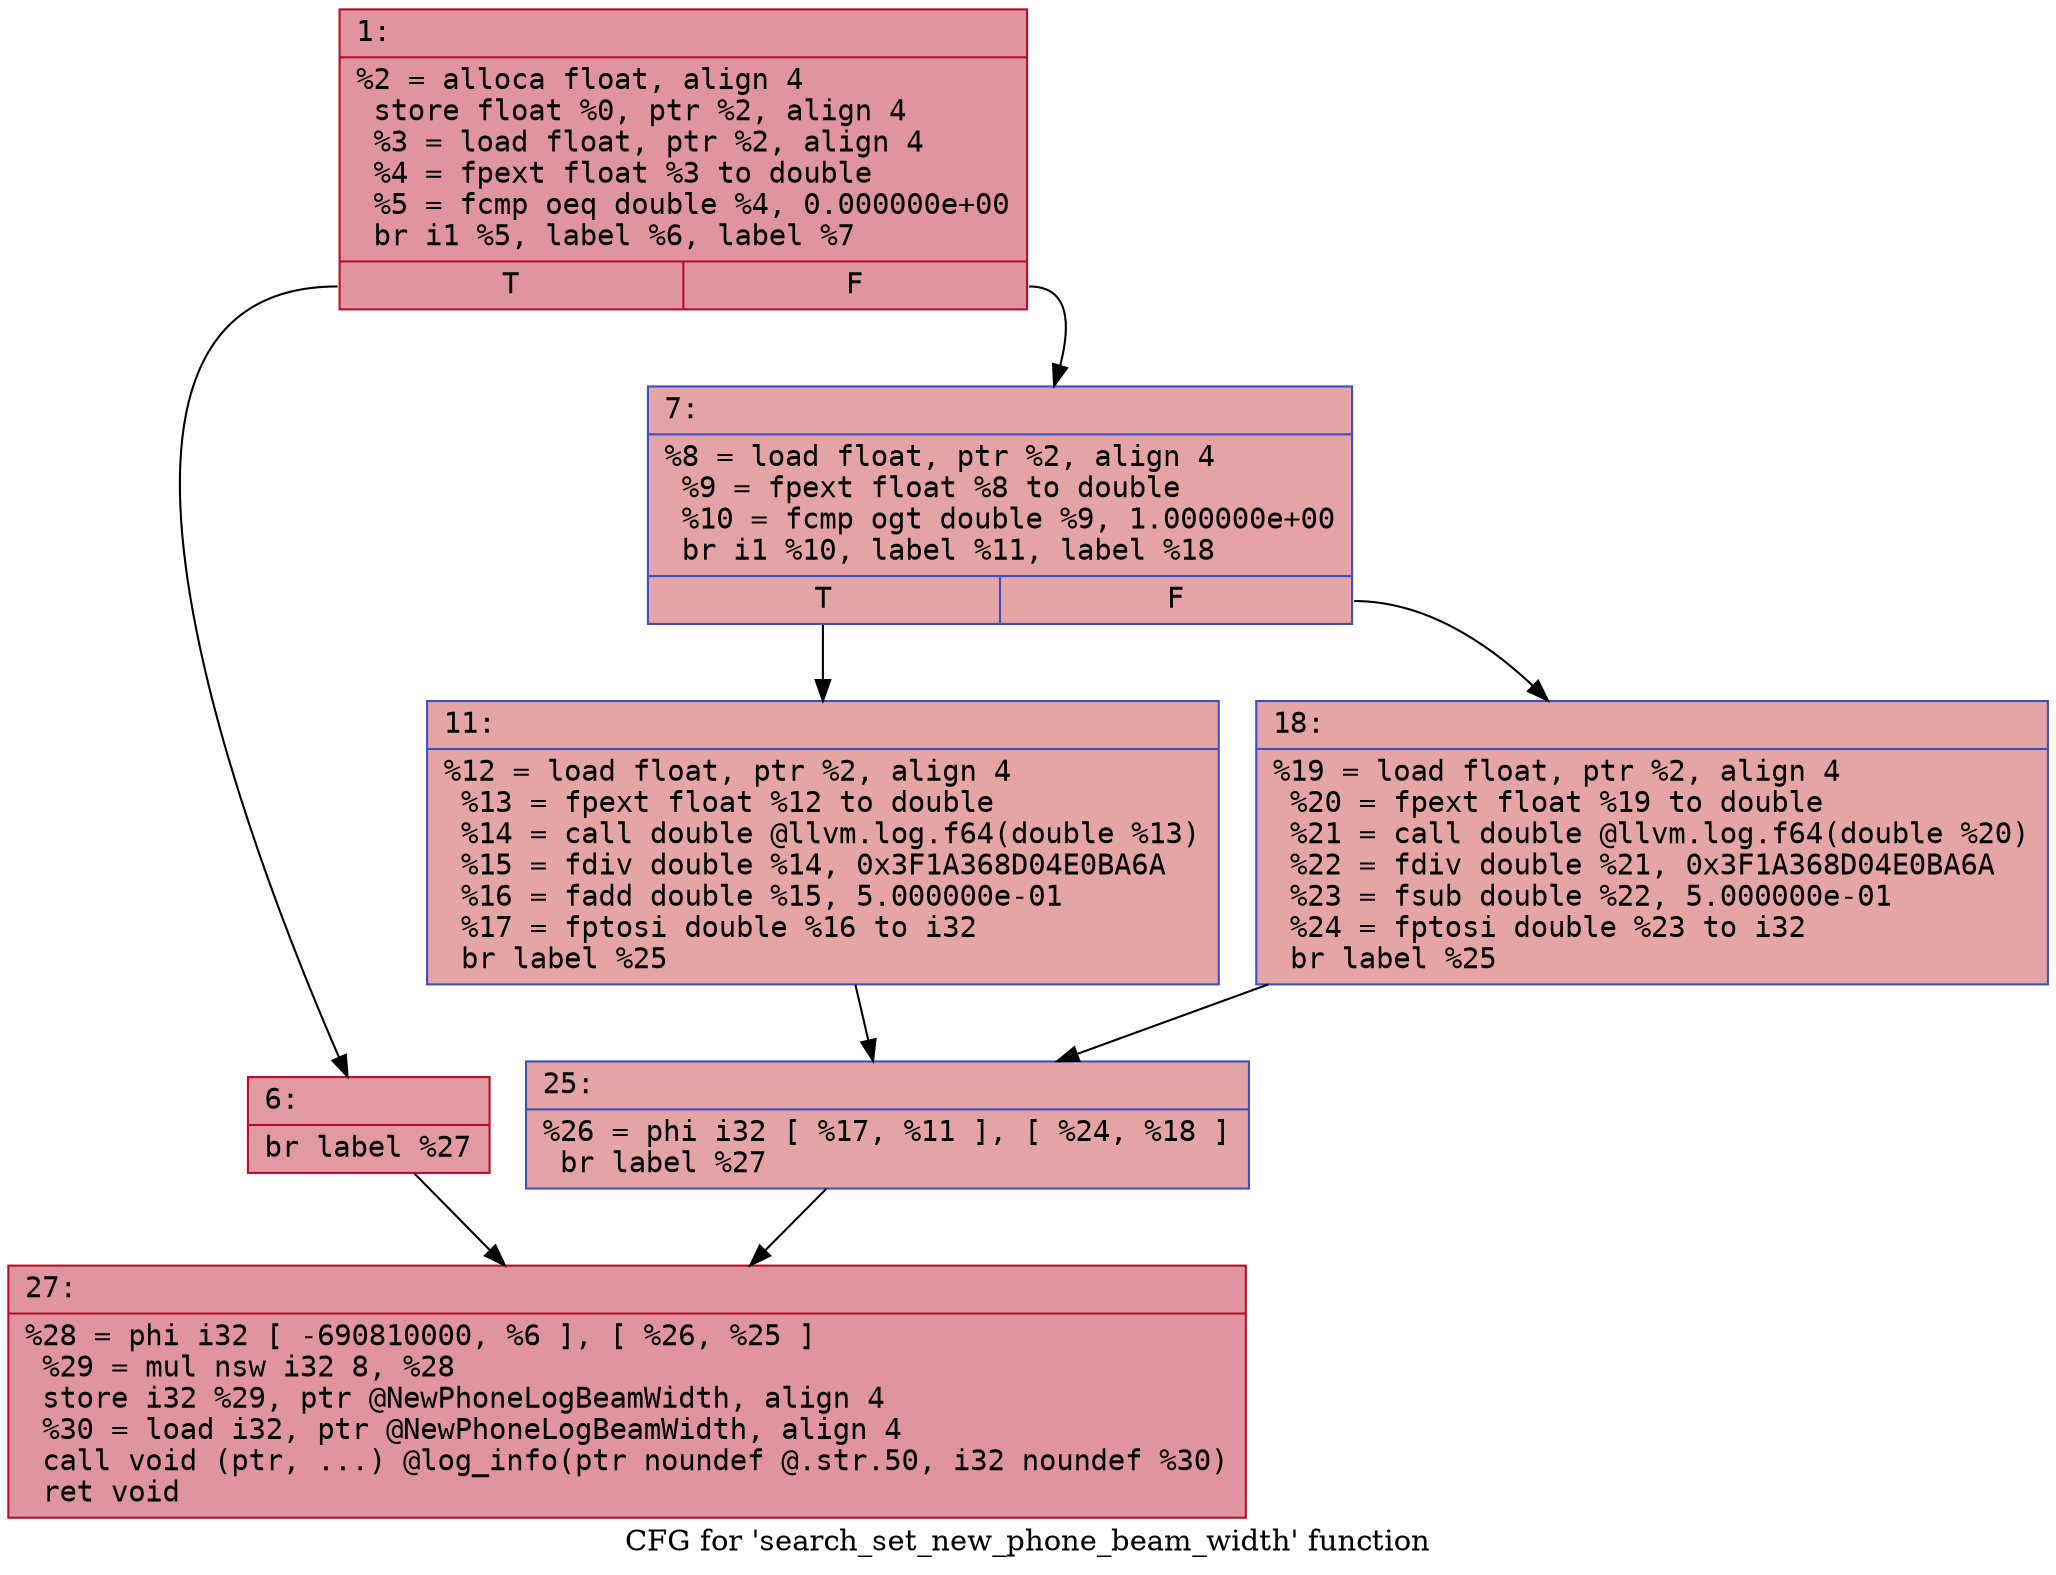 digraph "CFG for 'search_set_new_phone_beam_width' function" {
	label="CFG for 'search_set_new_phone_beam_width' function";

	Node0x60000203bed0 [shape=record,color="#b70d28ff", style=filled, fillcolor="#b70d2870" fontname="Courier",label="{1:\l|  %2 = alloca float, align 4\l  store float %0, ptr %2, align 4\l  %3 = load float, ptr %2, align 4\l  %4 = fpext float %3 to double\l  %5 = fcmp oeq double %4, 0.000000e+00\l  br i1 %5, label %6, label %7\l|{<s0>T|<s1>F}}"];
	Node0x60000203bed0:s0 -> Node0x600002004000[tooltip="1 -> 6\nProbability 62.50%" ];
	Node0x60000203bed0:s1 -> Node0x600002004050[tooltip="1 -> 7\nProbability 37.50%" ];
	Node0x600002004000 [shape=record,color="#b70d28ff", style=filled, fillcolor="#bb1b2c70" fontname="Courier",label="{6:\l|  br label %27\l}"];
	Node0x600002004000 -> Node0x600002004190[tooltip="6 -> 27\nProbability 100.00%" ];
	Node0x600002004050 [shape=record,color="#3d50c3ff", style=filled, fillcolor="#c32e3170" fontname="Courier",label="{7:\l|  %8 = load float, ptr %2, align 4\l  %9 = fpext float %8 to double\l  %10 = fcmp ogt double %9, 1.000000e+00\l  br i1 %10, label %11, label %18\l|{<s0>T|<s1>F}}"];
	Node0x600002004050:s0 -> Node0x6000020040a0[tooltip="7 -> 11\nProbability 50.00%" ];
	Node0x600002004050:s1 -> Node0x6000020040f0[tooltip="7 -> 18\nProbability 50.00%" ];
	Node0x6000020040a0 [shape=record,color="#3d50c3ff", style=filled, fillcolor="#c5333470" fontname="Courier",label="{11:\l|  %12 = load float, ptr %2, align 4\l  %13 = fpext float %12 to double\l  %14 = call double @llvm.log.f64(double %13)\l  %15 = fdiv double %14, 0x3F1A368D04E0BA6A\l  %16 = fadd double %15, 5.000000e-01\l  %17 = fptosi double %16 to i32\l  br label %25\l}"];
	Node0x6000020040a0 -> Node0x600002004140[tooltip="11 -> 25\nProbability 100.00%" ];
	Node0x6000020040f0 [shape=record,color="#3d50c3ff", style=filled, fillcolor="#c5333470" fontname="Courier",label="{18:\l|  %19 = load float, ptr %2, align 4\l  %20 = fpext float %19 to double\l  %21 = call double @llvm.log.f64(double %20)\l  %22 = fdiv double %21, 0x3F1A368D04E0BA6A\l  %23 = fsub double %22, 5.000000e-01\l  %24 = fptosi double %23 to i32\l  br label %25\l}"];
	Node0x6000020040f0 -> Node0x600002004140[tooltip="18 -> 25\nProbability 100.00%" ];
	Node0x600002004140 [shape=record,color="#3d50c3ff", style=filled, fillcolor="#c32e3170" fontname="Courier",label="{25:\l|  %26 = phi i32 [ %17, %11 ], [ %24, %18 ]\l  br label %27\l}"];
	Node0x600002004140 -> Node0x600002004190[tooltip="25 -> 27\nProbability 100.00%" ];
	Node0x600002004190 [shape=record,color="#b70d28ff", style=filled, fillcolor="#b70d2870" fontname="Courier",label="{27:\l|  %28 = phi i32 [ -690810000, %6 ], [ %26, %25 ]\l  %29 = mul nsw i32 8, %28\l  store i32 %29, ptr @NewPhoneLogBeamWidth, align 4\l  %30 = load i32, ptr @NewPhoneLogBeamWidth, align 4\l  call void (ptr, ...) @log_info(ptr noundef @.str.50, i32 noundef %30)\l  ret void\l}"];
}
